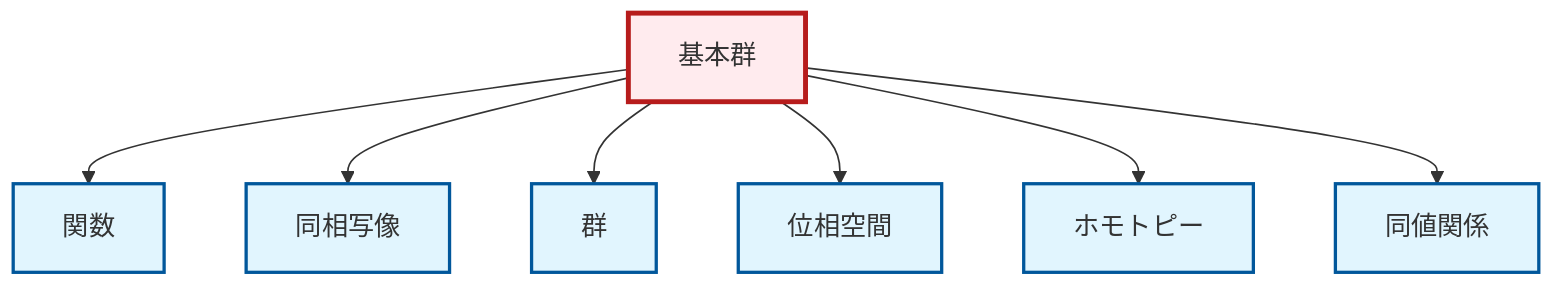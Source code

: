 graph TD
    classDef definition fill:#e1f5fe,stroke:#01579b,stroke-width:2px
    classDef theorem fill:#f3e5f5,stroke:#4a148c,stroke-width:2px
    classDef axiom fill:#fff3e0,stroke:#e65100,stroke-width:2px
    classDef example fill:#e8f5e9,stroke:#1b5e20,stroke-width:2px
    classDef current fill:#ffebee,stroke:#b71c1c,stroke-width:3px
    def-homotopy["ホモトピー"]:::definition
    def-topological-space["位相空間"]:::definition
    def-function["関数"]:::definition
    def-homeomorphism["同相写像"]:::definition
    def-equivalence-relation["同値関係"]:::definition
    def-group["群"]:::definition
    def-fundamental-group["基本群"]:::definition
    def-fundamental-group --> def-function
    def-fundamental-group --> def-homeomorphism
    def-fundamental-group --> def-group
    def-fundamental-group --> def-topological-space
    def-fundamental-group --> def-homotopy
    def-fundamental-group --> def-equivalence-relation
    class def-fundamental-group current